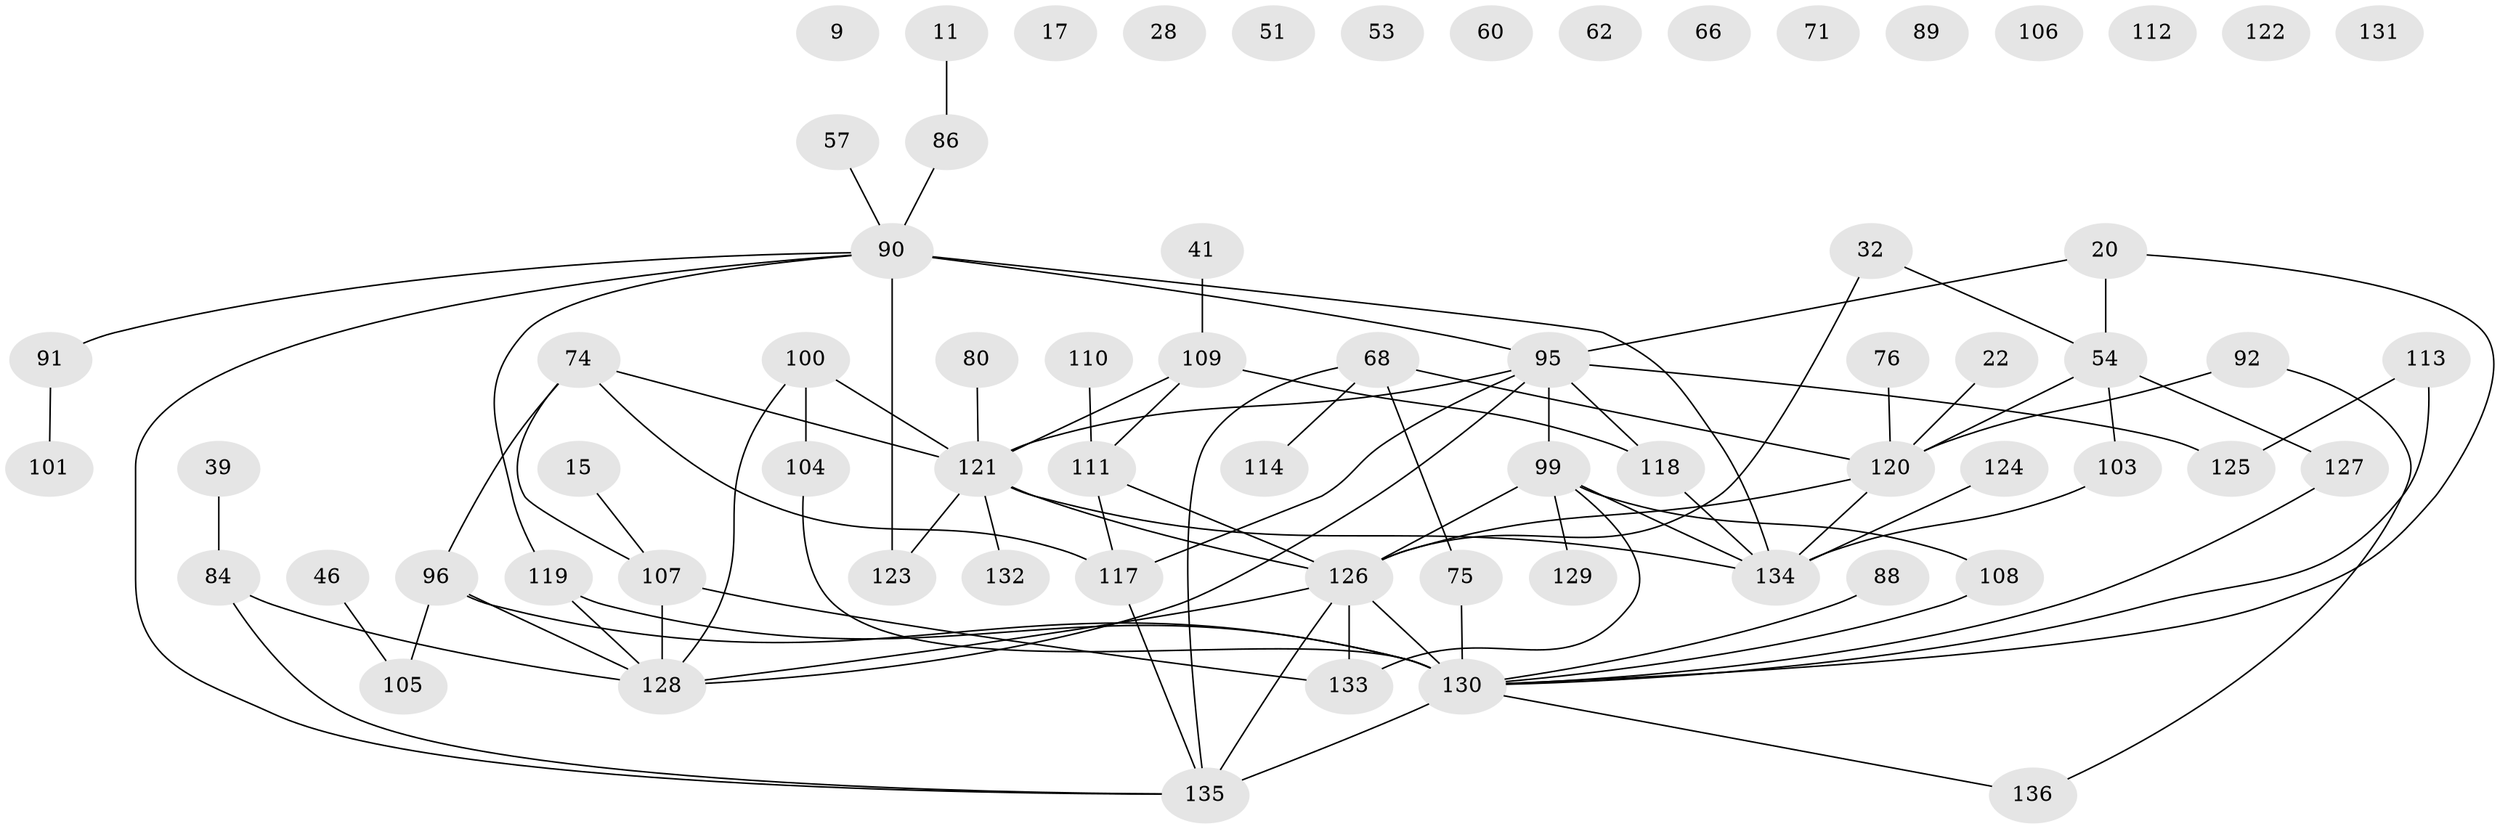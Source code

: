 // original degree distribution, {1: 0.19852941176470587, 3: 0.2426470588235294, 2: 0.18382352941176472, 0: 0.10294117647058823, 4: 0.13970588235294118, 6: 0.058823529411764705, 5: 0.07352941176470588}
// Generated by graph-tools (version 1.1) at 2025/39/03/09/25 04:39:10]
// undirected, 68 vertices, 87 edges
graph export_dot {
graph [start="1"]
  node [color=gray90,style=filled];
  9;
  11;
  15;
  17;
  20;
  22;
  28;
  32;
  39;
  41;
  46;
  51;
  53;
  54 [super="+37"];
  57;
  60;
  62;
  66;
  68 [super="+56"];
  71;
  74 [super="+55+63"];
  75 [super="+48+58"];
  76;
  80;
  84 [super="+21+64"];
  86 [super="+6"];
  88;
  89;
  90 [super="+81"];
  91 [super="+3+19+67+43"];
  92;
  95 [super="+47+87"];
  96 [super="+79"];
  99 [super="+23+85"];
  100;
  101;
  103;
  104 [super="+10"];
  105;
  106;
  107 [super="+50+4"];
  108;
  109;
  110;
  111;
  112;
  113 [super="+83"];
  114;
  117 [super="+5+59+94"];
  118;
  119;
  120 [super="+61+65"];
  121 [super="+102+77"];
  122;
  123;
  124;
  125;
  126 [super="+82+115"];
  127;
  128 [super="+29+116"];
  129;
  130 [super="+34+98"];
  131;
  132;
  133;
  134 [super="+36+69+38"];
  135 [super="+93"];
  136 [super="+70"];
  11 -- 86;
  15 -- 107;
  20 -- 54 [weight=2];
  20 -- 130;
  20 -- 95 [weight=2];
  22 -- 120;
  32 -- 54;
  32 -- 126;
  39 -- 84;
  41 -- 109;
  46 -- 105;
  54 -- 103;
  54 -- 127;
  54 -- 120;
  57 -- 90;
  68 -- 135;
  68 -- 114;
  68 -- 75;
  68 -- 120;
  74 -- 107;
  74 -- 117;
  74 -- 96;
  74 -- 121;
  75 -- 130;
  76 -- 120;
  80 -- 121;
  84 -- 135 [weight=2];
  84 -- 128;
  86 -- 90;
  88 -- 130;
  90 -- 119;
  90 -- 95;
  90 -- 134 [weight=2];
  90 -- 135;
  90 -- 91;
  90 -- 123;
  91 -- 101;
  92 -- 120;
  92 -- 136;
  95 -- 99 [weight=2];
  95 -- 117 [weight=2];
  95 -- 118;
  95 -- 125;
  95 -- 121;
  95 -- 128;
  96 -- 105;
  96 -- 128 [weight=2];
  96 -- 130 [weight=2];
  99 -- 108;
  99 -- 133 [weight=2];
  99 -- 129;
  99 -- 134;
  99 -- 126;
  100 -- 104;
  100 -- 128;
  100 -- 121;
  103 -- 134;
  104 -- 130;
  107 -- 128;
  107 -- 133;
  108 -- 130;
  109 -- 111;
  109 -- 118;
  109 -- 121 [weight=2];
  110 -- 111;
  111 -- 117;
  111 -- 126;
  113 -- 125;
  113 -- 130;
  117 -- 135;
  118 -- 134;
  119 -- 130;
  119 -- 128;
  120 -- 126;
  120 -- 134 [weight=3];
  121 -- 134 [weight=2];
  121 -- 123;
  121 -- 132;
  121 -- 126 [weight=3];
  124 -- 134;
  126 -- 130 [weight=3];
  126 -- 128 [weight=2];
  126 -- 133;
  126 -- 135;
  127 -- 130;
  130 -- 135 [weight=3];
  130 -- 136;
}
